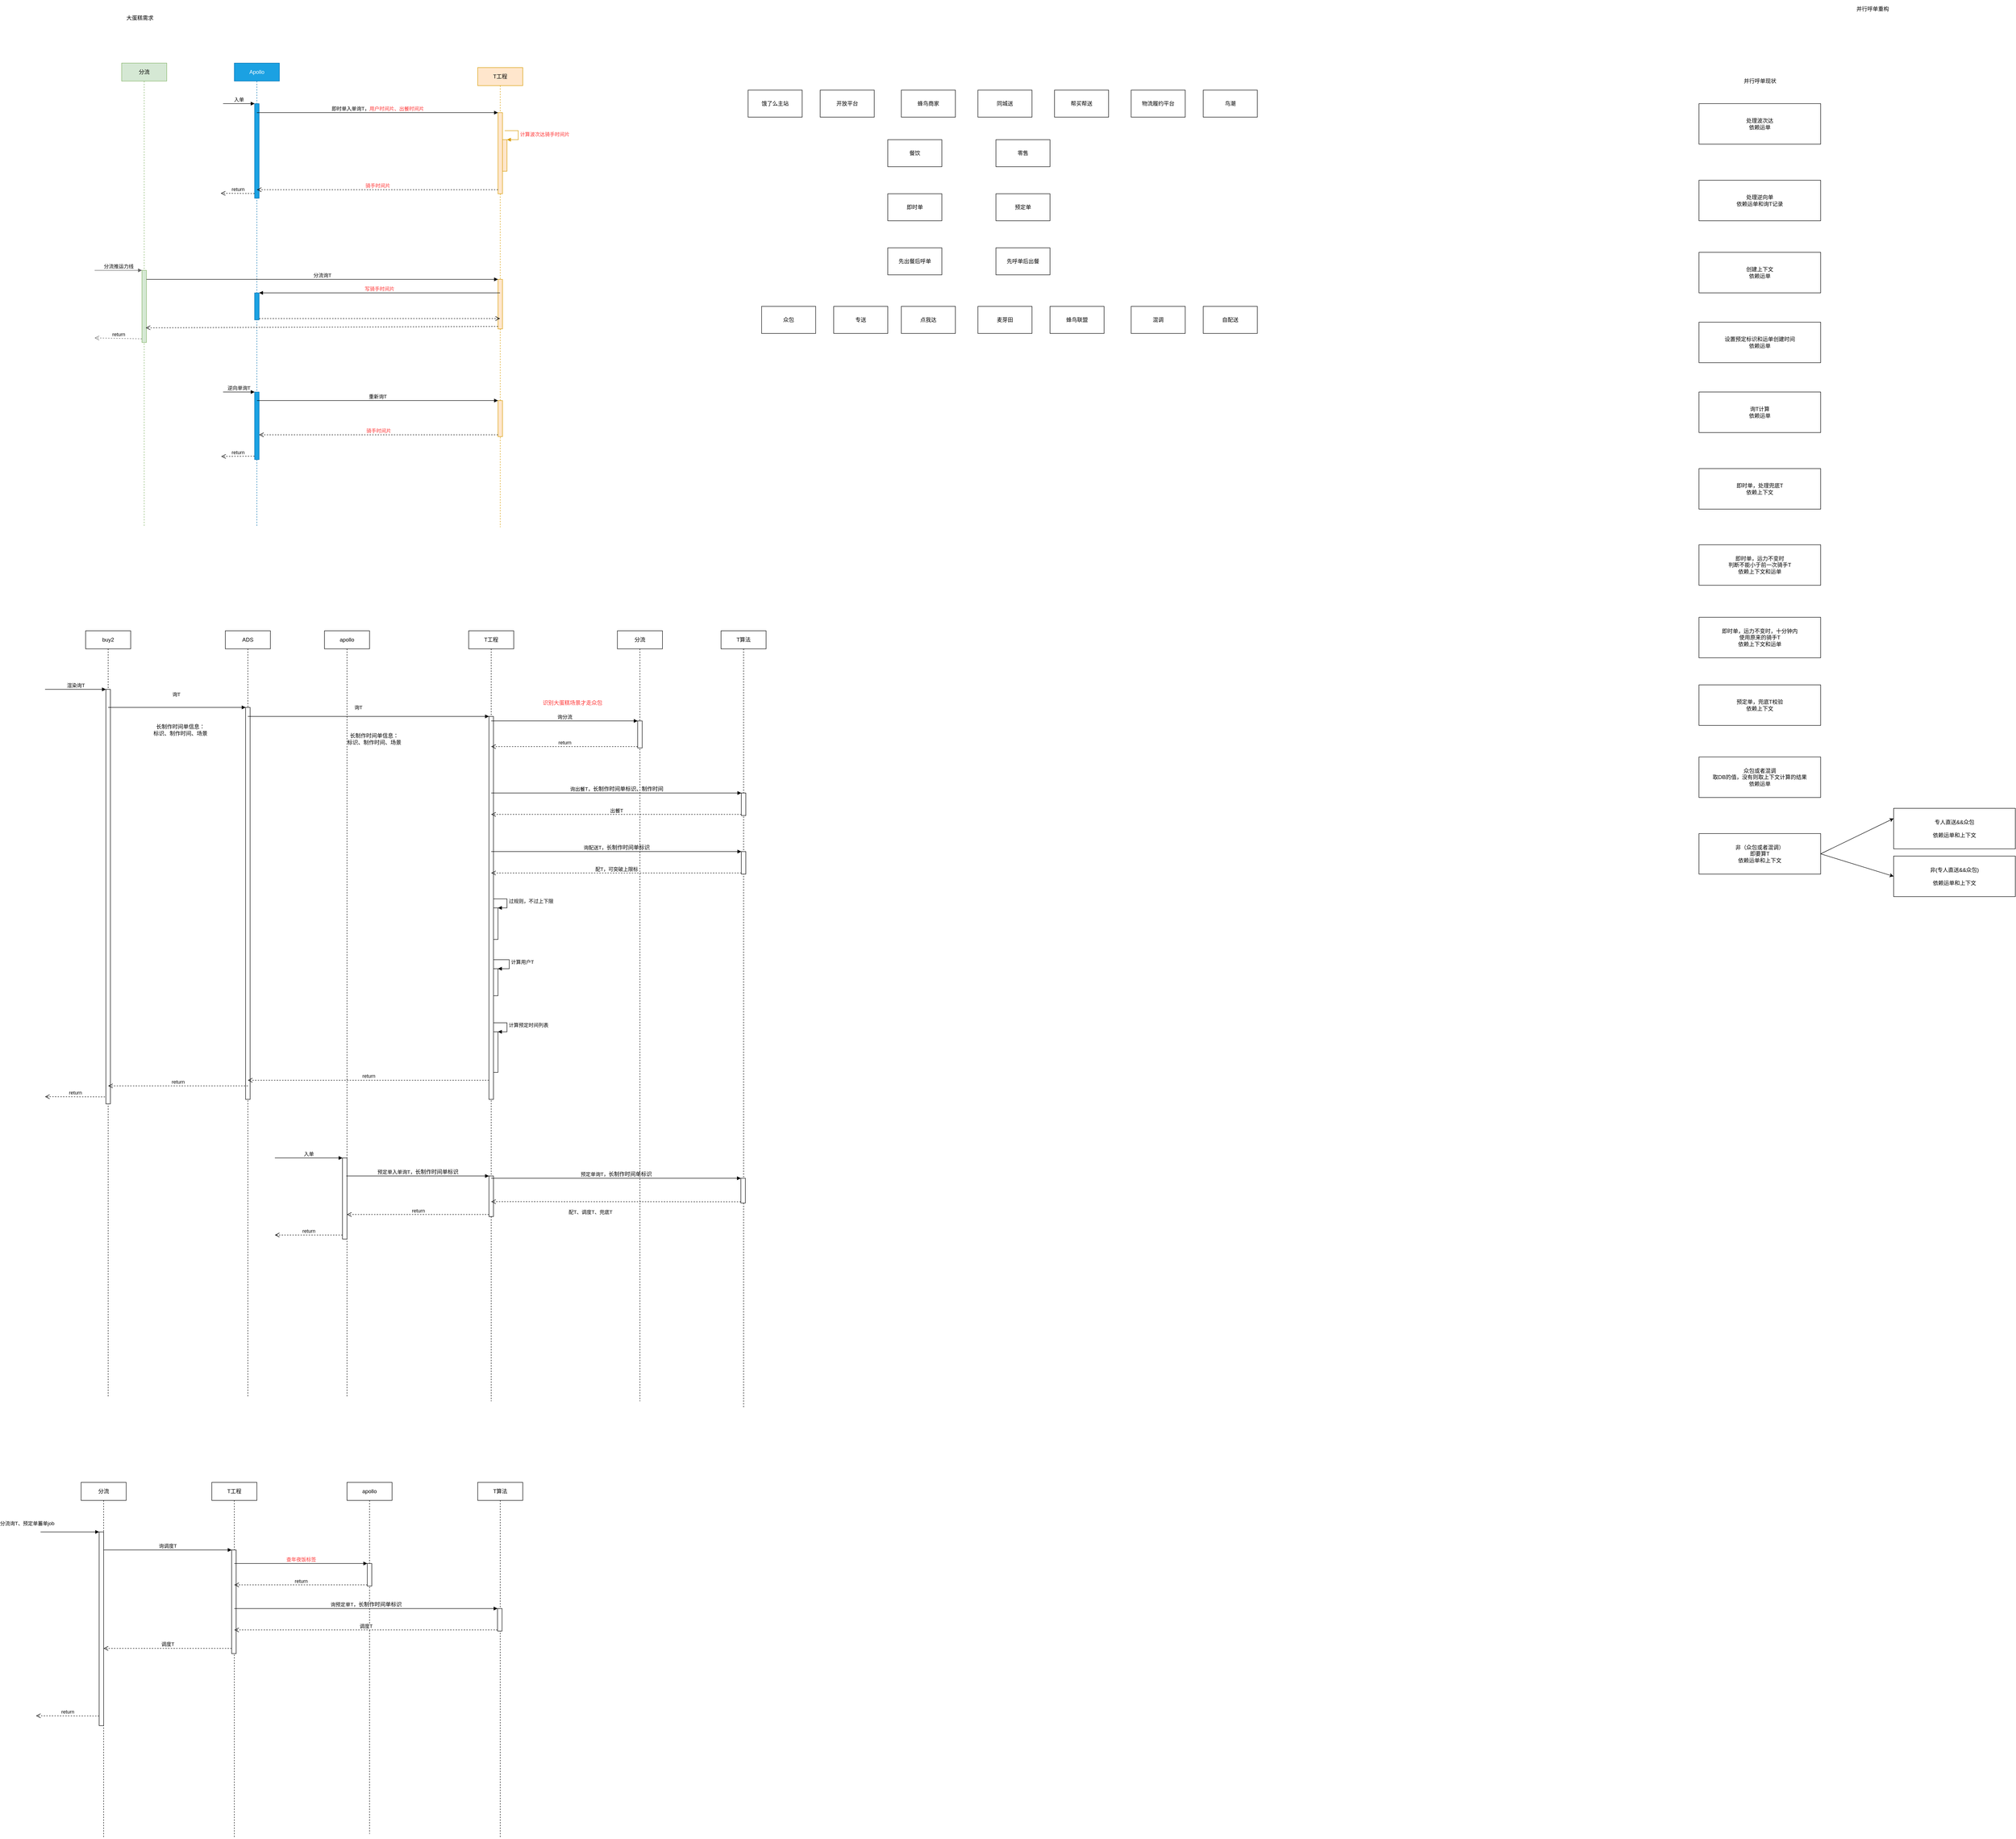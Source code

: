 <mxfile version="20.8.14" type="github">
  <diagram id="E3jALuVVR5PxI1aeyk7M" name="第 1 页">
    <mxGraphModel dx="3267" dy="2357" grid="1" gridSize="10" guides="1" tooltips="1" connect="1" arrows="1" fold="1" page="1" pageScale="1" pageWidth="827" pageHeight="1169" math="0" shadow="0">
      <root>
        <mxCell id="0" />
        <mxCell id="1" parent="0" />
        <mxCell id="e2RcNM_Y5yWlaevunkYN-1" value="Apollo" style="shape=umlLifeline;perimeter=lifelinePerimeter;whiteSpace=wrap;html=1;container=1;collapsible=0;recursiveResize=0;outlineConnect=0;fillColor=#1ba1e2;fontColor=#ffffff;strokeColor=#006EAF;" parent="1" vertex="1">
          <mxGeometry x="40" y="10" width="100" height="1030" as="geometry" />
        </mxCell>
        <mxCell id="e2RcNM_Y5yWlaevunkYN-4" value="" style="html=1;points=[];perimeter=orthogonalPerimeter;fillColor=#1ba1e2;fontColor=#ffffff;strokeColor=#006EAF;" parent="e2RcNM_Y5yWlaevunkYN-1" vertex="1">
          <mxGeometry x="45" y="90" width="10" height="210" as="geometry" />
        </mxCell>
        <mxCell id="e2RcNM_Y5yWlaevunkYN-5" value="入单" style="html=1;verticalAlign=bottom;endArrow=block;entryX=0;entryY=0;rounded=0;" parent="e2RcNM_Y5yWlaevunkYN-1" target="e2RcNM_Y5yWlaevunkYN-4" edge="1">
          <mxGeometry relative="1" as="geometry">
            <mxPoint x="-25" y="90" as="sourcePoint" />
          </mxGeometry>
        </mxCell>
        <mxCell id="e2RcNM_Y5yWlaevunkYN-6" value="return" style="html=1;verticalAlign=bottom;endArrow=open;dashed=1;endSize=8;exitX=0;exitY=0.95;rounded=0;" parent="e2RcNM_Y5yWlaevunkYN-1" source="e2RcNM_Y5yWlaevunkYN-4" edge="1">
          <mxGeometry relative="1" as="geometry">
            <mxPoint x="-30" y="289" as="targetPoint" />
          </mxGeometry>
        </mxCell>
        <mxCell id="e2RcNM_Y5yWlaevunkYN-29" value="" style="html=1;points=[];perimeter=orthogonalPerimeter;fontColor=#ffffff;fillColor=#1ba1e2;strokeColor=#006EAF;" parent="e2RcNM_Y5yWlaevunkYN-1" vertex="1">
          <mxGeometry x="45" y="510" width="10" height="60" as="geometry" />
        </mxCell>
        <mxCell id="e2RcNM_Y5yWlaevunkYN-55" value="" style="html=1;points=[];perimeter=orthogonalPerimeter;fontColor=#ffffff;fillColor=#1ba1e2;strokeColor=#006EAF;" parent="e2RcNM_Y5yWlaevunkYN-1" vertex="1">
          <mxGeometry x="45" y="730" width="10" height="150" as="geometry" />
        </mxCell>
        <mxCell id="e2RcNM_Y5yWlaevunkYN-56" value="逆向单询T" style="html=1;verticalAlign=bottom;endArrow=block;entryX=0;entryY=0;rounded=0;fontColor=#000000;" parent="e2RcNM_Y5yWlaevunkYN-1" target="e2RcNM_Y5yWlaevunkYN-55" edge="1">
          <mxGeometry relative="1" as="geometry">
            <mxPoint x="-25" y="730" as="sourcePoint" />
          </mxGeometry>
        </mxCell>
        <mxCell id="e2RcNM_Y5yWlaevunkYN-57" value="return" style="html=1;verticalAlign=bottom;endArrow=open;dashed=1;endSize=8;exitX=0;exitY=0.95;rounded=0;fontColor=#000000;" parent="e2RcNM_Y5yWlaevunkYN-1" source="e2RcNM_Y5yWlaevunkYN-55" edge="1">
          <mxGeometry relative="1" as="geometry">
            <mxPoint x="-29" y="873" as="targetPoint" />
          </mxGeometry>
        </mxCell>
        <mxCell id="e2RcNM_Y5yWlaevunkYN-2" value="T工程" style="shape=umlLifeline;perimeter=lifelinePerimeter;whiteSpace=wrap;html=1;container=1;collapsible=0;recursiveResize=0;outlineConnect=0;fillColor=#ffe6cc;strokeColor=#d79b00;" parent="1" vertex="1">
          <mxGeometry x="580" y="20" width="100" height="1020" as="geometry" />
        </mxCell>
        <mxCell id="e2RcNM_Y5yWlaevunkYN-7" value="" style="html=1;points=[];perimeter=orthogonalPerimeter;fillColor=#ffe6cc;strokeColor=#d79b00;" parent="e2RcNM_Y5yWlaevunkYN-2" vertex="1">
          <mxGeometry x="45" y="100" width="10" height="180" as="geometry" />
        </mxCell>
        <mxCell id="e2RcNM_Y5yWlaevunkYN-13" value="" style="html=1;points=[];perimeter=orthogonalPerimeter;fillColor=#ffe6cc;strokeColor=#d79b00;" parent="e2RcNM_Y5yWlaevunkYN-2" vertex="1">
          <mxGeometry x="45" y="470" width="10" height="110" as="geometry" />
        </mxCell>
        <mxCell id="e2RcNM_Y5yWlaevunkYN-26" value="" style="html=1;points=[];perimeter=orthogonalPerimeter;fillColor=#ffe6cc;strokeColor=#d79b00;" parent="e2RcNM_Y5yWlaevunkYN-2" vertex="1">
          <mxGeometry x="55" y="160" width="10" height="70" as="geometry" />
        </mxCell>
        <mxCell id="e2RcNM_Y5yWlaevunkYN-27" value="&lt;font color=&quot;#ff3333&quot;&gt;计算波次达骑手时间片&lt;/font&gt;" style="edgeStyle=orthogonalEdgeStyle;html=1;align=left;spacingLeft=2;endArrow=block;rounded=0;entryX=1;entryY=0;fontColor=#000000;fillColor=#ffe6cc;strokeColor=#d79b00;" parent="e2RcNM_Y5yWlaevunkYN-2" target="e2RcNM_Y5yWlaevunkYN-26" edge="1">
          <mxGeometry relative="1" as="geometry">
            <mxPoint x="60" y="140" as="sourcePoint" />
            <Array as="points">
              <mxPoint x="90" y="140" />
            </Array>
          </mxGeometry>
        </mxCell>
        <mxCell id="e2RcNM_Y5yWlaevunkYN-58" value="" style="html=1;points=[];perimeter=orthogonalPerimeter;fillColor=#ffe6cc;strokeColor=#d79b00;" parent="e2RcNM_Y5yWlaevunkYN-2" vertex="1">
          <mxGeometry x="45" y="739" width="10" height="80" as="geometry" />
        </mxCell>
        <mxCell id="e2RcNM_Y5yWlaevunkYN-3" value="分流" style="shape=umlLifeline;perimeter=lifelinePerimeter;whiteSpace=wrap;html=1;container=1;collapsible=0;recursiveResize=0;outlineConnect=0;fillColor=#d5e8d4;strokeColor=#82b366;" parent="1" vertex="1">
          <mxGeometry x="-210" y="10" width="100" height="1030" as="geometry" />
        </mxCell>
        <mxCell id="e2RcNM_Y5yWlaevunkYN-10" value="" style="html=1;points=[];perimeter=orthogonalPerimeter;fillColor=#d5e8d4;strokeColor=#82b366;" parent="e2RcNM_Y5yWlaevunkYN-3" vertex="1">
          <mxGeometry x="45" y="460" width="10" height="160" as="geometry" />
        </mxCell>
        <mxCell id="e2RcNM_Y5yWlaevunkYN-11" value="分流推运力线" style="html=1;verticalAlign=bottom;endArrow=block;entryX=0;entryY=0;rounded=0;fillColor=#f5f5f5;strokeColor=#666666;" parent="e2RcNM_Y5yWlaevunkYN-3" target="e2RcNM_Y5yWlaevunkYN-10" edge="1">
          <mxGeometry relative="1" as="geometry">
            <mxPoint x="-60" y="460" as="sourcePoint" />
          </mxGeometry>
        </mxCell>
        <mxCell id="e2RcNM_Y5yWlaevunkYN-12" value="return" style="html=1;verticalAlign=bottom;endArrow=open;dashed=1;endSize=8;exitX=0;exitY=0.95;rounded=0;fillColor=#f5f5f5;strokeColor=#666666;" parent="e2RcNM_Y5yWlaevunkYN-3" source="e2RcNM_Y5yWlaevunkYN-10" edge="1">
          <mxGeometry relative="1" as="geometry">
            <mxPoint x="-60" y="610" as="targetPoint" />
          </mxGeometry>
        </mxCell>
        <mxCell id="e2RcNM_Y5yWlaevunkYN-8" value="即时单入单询T，&lt;font color=&quot;#ff3333&quot;&gt;用户时间片、出餐时间片&lt;/font&gt;" style="html=1;verticalAlign=bottom;endArrow=block;entryX=0;entryY=0;rounded=0;" parent="1" source="e2RcNM_Y5yWlaevunkYN-1" target="e2RcNM_Y5yWlaevunkYN-7" edge="1">
          <mxGeometry relative="1" as="geometry">
            <mxPoint x="195" y="110" as="sourcePoint" />
          </mxGeometry>
        </mxCell>
        <mxCell id="e2RcNM_Y5yWlaevunkYN-9" value="&lt;font color=&quot;#ff3333&quot;&gt;骑手时间片&lt;/font&gt;" style="html=1;verticalAlign=bottom;endArrow=open;dashed=1;endSize=8;exitX=0;exitY=0.95;rounded=0;" parent="1" source="e2RcNM_Y5yWlaevunkYN-7" target="e2RcNM_Y5yWlaevunkYN-1" edge="1">
          <mxGeometry relative="1" as="geometry">
            <mxPoint x="200" y="170" as="targetPoint" />
          </mxGeometry>
        </mxCell>
        <mxCell id="e2RcNM_Y5yWlaevunkYN-14" value="分流询T" style="html=1;verticalAlign=bottom;endArrow=block;entryX=0;entryY=0;rounded=0;" parent="1" source="e2RcNM_Y5yWlaevunkYN-10" target="e2RcNM_Y5yWlaevunkYN-13" edge="1">
          <mxGeometry relative="1" as="geometry">
            <mxPoint x="-160" y="500" as="sourcePoint" />
          </mxGeometry>
        </mxCell>
        <mxCell id="e2RcNM_Y5yWlaevunkYN-15" value="" style="html=1;verticalAlign=bottom;endArrow=open;dashed=1;endSize=8;exitX=0;exitY=0.95;rounded=0;entryX=0.844;entryY=0.797;entryDx=0;entryDy=0;entryPerimeter=0;" parent="1" source="e2RcNM_Y5yWlaevunkYN-13" target="e2RcNM_Y5yWlaevunkYN-10" edge="1">
          <mxGeometry relative="1" as="geometry">
            <mxPoint x="-161" y="576" as="targetPoint" />
          </mxGeometry>
        </mxCell>
        <mxCell id="e2RcNM_Y5yWlaevunkYN-30" value="写骑手时间片" style="html=1;verticalAlign=bottom;endArrow=block;entryX=1;entryY=0;rounded=0;fontColor=#FF3333;" parent="1" source="e2RcNM_Y5yWlaevunkYN-2" target="e2RcNM_Y5yWlaevunkYN-29" edge="1">
          <mxGeometry relative="1" as="geometry">
            <mxPoint x="155" y="510" as="sourcePoint" />
          </mxGeometry>
        </mxCell>
        <mxCell id="e2RcNM_Y5yWlaevunkYN-31" value="" style="html=1;verticalAlign=bottom;endArrow=open;dashed=1;endSize=8;exitX=1;exitY=0.95;rounded=0;fontColor=#FF3333;" parent="1" source="e2RcNM_Y5yWlaevunkYN-29" target="e2RcNM_Y5yWlaevunkYN-2" edge="1">
          <mxGeometry relative="1" as="geometry">
            <mxPoint x="155" y="567" as="targetPoint" />
          </mxGeometry>
        </mxCell>
        <mxCell id="e2RcNM_Y5yWlaevunkYN-35" value="饿了么主站" style="whiteSpace=wrap;html=1;fontColor=#000000;" parent="1" vertex="1">
          <mxGeometry x="1180" y="70" width="120" height="60" as="geometry" />
        </mxCell>
        <mxCell id="e2RcNM_Y5yWlaevunkYN-36" value="开放平台" style="whiteSpace=wrap;html=1;fontColor=#000000;" parent="1" vertex="1">
          <mxGeometry x="1340" y="70" width="120" height="60" as="geometry" />
        </mxCell>
        <mxCell id="e2RcNM_Y5yWlaevunkYN-37" value="同城送" style="whiteSpace=wrap;html=1;fontColor=#000000;" parent="1" vertex="1">
          <mxGeometry x="1690" y="70" width="120" height="60" as="geometry" />
        </mxCell>
        <mxCell id="e2RcNM_Y5yWlaevunkYN-38" value="帮买帮送" style="whiteSpace=wrap;html=1;fontColor=#000000;" parent="1" vertex="1">
          <mxGeometry x="1860" y="70" width="120" height="60" as="geometry" />
        </mxCell>
        <mxCell id="e2RcNM_Y5yWlaevunkYN-39" value="物流履约平台" style="whiteSpace=wrap;html=1;fontColor=#000000;" parent="1" vertex="1">
          <mxGeometry x="2030" y="70" width="120" height="60" as="geometry" />
        </mxCell>
        <mxCell id="e2RcNM_Y5yWlaevunkYN-40" value="鸟潮" style="whiteSpace=wrap;html=1;fontColor=#000000;" parent="1" vertex="1">
          <mxGeometry x="2190" y="70" width="120" height="60" as="geometry" />
        </mxCell>
        <mxCell id="e2RcNM_Y5yWlaevunkYN-41" value="餐饮" style="whiteSpace=wrap;html=1;fontColor=#000000;" parent="1" vertex="1">
          <mxGeometry x="1490" y="180" width="120" height="60" as="geometry" />
        </mxCell>
        <mxCell id="e2RcNM_Y5yWlaevunkYN-42" value="零售" style="whiteSpace=wrap;html=1;fontColor=#000000;" parent="1" vertex="1">
          <mxGeometry x="1730" y="180" width="120" height="60" as="geometry" />
        </mxCell>
        <mxCell id="e2RcNM_Y5yWlaevunkYN-43" value="众包" style="whiteSpace=wrap;html=1;fontColor=#000000;" parent="1" vertex="1">
          <mxGeometry x="1210" y="550" width="120" height="60" as="geometry" />
        </mxCell>
        <mxCell id="e2RcNM_Y5yWlaevunkYN-44" value="专送" style="whiteSpace=wrap;html=1;fontColor=#000000;" parent="1" vertex="1">
          <mxGeometry x="1370" y="550" width="120" height="60" as="geometry" />
        </mxCell>
        <mxCell id="e2RcNM_Y5yWlaevunkYN-45" value="混调" style="whiteSpace=wrap;html=1;fontColor=#000000;" parent="1" vertex="1">
          <mxGeometry x="2030" y="550" width="120" height="60" as="geometry" />
        </mxCell>
        <mxCell id="e2RcNM_Y5yWlaevunkYN-46" value="自配送" style="whiteSpace=wrap;html=1;fontColor=#000000;" parent="1" vertex="1">
          <mxGeometry x="2190" y="550" width="120" height="60" as="geometry" />
        </mxCell>
        <mxCell id="e2RcNM_Y5yWlaevunkYN-47" value="即时单" style="whiteSpace=wrap;html=1;fontColor=#000000;" parent="1" vertex="1">
          <mxGeometry x="1490" y="300" width="120" height="60" as="geometry" />
        </mxCell>
        <mxCell id="e2RcNM_Y5yWlaevunkYN-48" value="预定单" style="whiteSpace=wrap;html=1;fontColor=#000000;" parent="1" vertex="1">
          <mxGeometry x="1730" y="300" width="120" height="60" as="geometry" />
        </mxCell>
        <mxCell id="e2RcNM_Y5yWlaevunkYN-49" value="先出餐后呼单" style="whiteSpace=wrap;html=1;fontColor=#000000;" parent="1" vertex="1">
          <mxGeometry x="1490" y="420" width="120" height="60" as="geometry" />
        </mxCell>
        <mxCell id="e2RcNM_Y5yWlaevunkYN-50" value="先呼单后出餐" style="whiteSpace=wrap;html=1;fontColor=#000000;" parent="1" vertex="1">
          <mxGeometry x="1730" y="420" width="120" height="60" as="geometry" />
        </mxCell>
        <mxCell id="e2RcNM_Y5yWlaevunkYN-51" value="蜂鸟商家" style="whiteSpace=wrap;html=1;fontColor=#000000;" parent="1" vertex="1">
          <mxGeometry x="1520" y="70" width="120" height="60" as="geometry" />
        </mxCell>
        <mxCell id="e2RcNM_Y5yWlaevunkYN-52" value="点我达" style="whiteSpace=wrap;html=1;fontColor=#000000;" parent="1" vertex="1">
          <mxGeometry x="1520" y="550" width="120" height="60" as="geometry" />
        </mxCell>
        <mxCell id="e2RcNM_Y5yWlaevunkYN-53" value="麦芽田" style="whiteSpace=wrap;html=1;fontColor=#000000;" parent="1" vertex="1">
          <mxGeometry x="1690" y="550" width="120" height="60" as="geometry" />
        </mxCell>
        <mxCell id="e2RcNM_Y5yWlaevunkYN-54" value="蜂鸟联盟" style="whiteSpace=wrap;html=1;fontColor=#000000;" parent="1" vertex="1">
          <mxGeometry x="1850" y="550" width="120" height="60" as="geometry" />
        </mxCell>
        <mxCell id="e2RcNM_Y5yWlaevunkYN-59" value="重新询T" style="html=1;verticalAlign=bottom;endArrow=block;entryX=0;entryY=0;rounded=0;fontColor=#000000;" parent="1" target="e2RcNM_Y5yWlaevunkYN-58" edge="1">
          <mxGeometry relative="1" as="geometry">
            <mxPoint x="90.25" y="759" as="sourcePoint" />
          </mxGeometry>
        </mxCell>
        <mxCell id="e2RcNM_Y5yWlaevunkYN-60" value="&lt;span style=&quot;color: rgb(255, 51, 51);&quot;&gt;骑手时间片&lt;/span&gt;" style="html=1;verticalAlign=bottom;endArrow=open;dashed=1;endSize=8;exitX=0;exitY=0.95;rounded=0;fontColor=#000000;" parent="1" source="e2RcNM_Y5yWlaevunkYN-58" target="e2RcNM_Y5yWlaevunkYN-55" edge="1">
          <mxGeometry relative="1" as="geometry">
            <mxPoint x="555" y="835" as="targetPoint" />
          </mxGeometry>
        </mxCell>
        <mxCell id="AoUmKHOgmjfq3gmo8bAv-2" value="buy2" style="shape=umlLifeline;perimeter=lifelinePerimeter;whiteSpace=wrap;html=1;container=1;collapsible=0;recursiveResize=0;outlineConnect=0;" parent="1" vertex="1">
          <mxGeometry x="-290" y="1270" width="100" height="1700" as="geometry" />
        </mxCell>
        <mxCell id="AoUmKHOgmjfq3gmo8bAv-10" value="" style="html=1;points=[];perimeter=orthogonalPerimeter;" parent="AoUmKHOgmjfq3gmo8bAv-2" vertex="1">
          <mxGeometry x="45" y="130" width="10" height="920" as="geometry" />
        </mxCell>
        <mxCell id="AoUmKHOgmjfq3gmo8bAv-11" value="渲染询T" style="html=1;verticalAlign=bottom;endArrow=block;entryX=0;entryY=0;rounded=0;" parent="AoUmKHOgmjfq3gmo8bAv-2" target="AoUmKHOgmjfq3gmo8bAv-10" edge="1">
          <mxGeometry relative="1" as="geometry">
            <mxPoint x="-90" y="130" as="sourcePoint" />
          </mxGeometry>
        </mxCell>
        <mxCell id="AoUmKHOgmjfq3gmo8bAv-12" value="return" style="html=1;verticalAlign=bottom;endArrow=open;dashed=1;endSize=8;rounded=0;exitX=-0.2;exitY=0.983;exitDx=0;exitDy=0;exitPerimeter=0;" parent="AoUmKHOgmjfq3gmo8bAv-2" source="AoUmKHOgmjfq3gmo8bAv-10" edge="1">
          <mxGeometry relative="1" as="geometry">
            <mxPoint x="-90" y="1034" as="targetPoint" />
          </mxGeometry>
        </mxCell>
        <mxCell id="AoUmKHOgmjfq3gmo8bAv-3" value="ADS" style="shape=umlLifeline;perimeter=lifelinePerimeter;whiteSpace=wrap;html=1;container=1;collapsible=0;recursiveResize=0;outlineConnect=0;" parent="1" vertex="1">
          <mxGeometry x="20" y="1270" width="100" height="1700" as="geometry" />
        </mxCell>
        <mxCell id="AoUmKHOgmjfq3gmo8bAv-13" value="" style="html=1;points=[];perimeter=orthogonalPerimeter;" parent="AoUmKHOgmjfq3gmo8bAv-3" vertex="1">
          <mxGeometry x="45" y="170" width="10" height="870" as="geometry" />
        </mxCell>
        <mxCell id="AoUmKHOgmjfq3gmo8bAv-4" value="T工程" style="shape=umlLifeline;perimeter=lifelinePerimeter;whiteSpace=wrap;html=1;container=1;collapsible=0;recursiveResize=0;outlineConnect=0;" parent="1" vertex="1">
          <mxGeometry x="560" y="1270" width="100" height="1710" as="geometry" />
        </mxCell>
        <mxCell id="AoUmKHOgmjfq3gmo8bAv-16" value="" style="html=1;points=[];perimeter=orthogonalPerimeter;" parent="AoUmKHOgmjfq3gmo8bAv-4" vertex="1">
          <mxGeometry x="45" y="190" width="10" height="850" as="geometry" />
        </mxCell>
        <mxCell id="AoUmKHOgmjfq3gmo8bAv-35" value="" style="html=1;points=[];perimeter=orthogonalPerimeter;" parent="AoUmKHOgmjfq3gmo8bAv-4" vertex="1">
          <mxGeometry x="55" y="615" width="10" height="70" as="geometry" />
        </mxCell>
        <mxCell id="AoUmKHOgmjfq3gmo8bAv-36" value="过规则，不过上下限" style="edgeStyle=orthogonalEdgeStyle;html=1;align=left;spacingLeft=2;endArrow=block;rounded=0;entryX=1;entryY=0;fontColor=#000000;" parent="AoUmKHOgmjfq3gmo8bAv-4" target="AoUmKHOgmjfq3gmo8bAv-35" edge="1">
          <mxGeometry relative="1" as="geometry">
            <mxPoint x="55" y="595" as="sourcePoint" />
            <Array as="points">
              <mxPoint x="85" y="595" />
            </Array>
          </mxGeometry>
        </mxCell>
        <mxCell id="AoUmKHOgmjfq3gmo8bAv-37" value="" style="html=1;points=[];perimeter=orthogonalPerimeter;" parent="AoUmKHOgmjfq3gmo8bAv-4" vertex="1">
          <mxGeometry x="55" y="750" width="10" height="60" as="geometry" />
        </mxCell>
        <mxCell id="AoUmKHOgmjfq3gmo8bAv-38" value="计算用户T" style="edgeStyle=orthogonalEdgeStyle;html=1;align=left;spacingLeft=2;endArrow=block;rounded=0;entryX=1;entryY=0;" parent="AoUmKHOgmjfq3gmo8bAv-4" target="AoUmKHOgmjfq3gmo8bAv-37" edge="1">
          <mxGeometry relative="1" as="geometry">
            <mxPoint x="55" y="730" as="sourcePoint" />
            <Array as="points">
              <mxPoint x="90" y="730" />
            </Array>
          </mxGeometry>
        </mxCell>
        <mxCell id="AoUmKHOgmjfq3gmo8bAv-39" value="" style="html=1;points=[];perimeter=orthogonalPerimeter;" parent="AoUmKHOgmjfq3gmo8bAv-4" vertex="1">
          <mxGeometry x="55" y="890" width="10" height="90" as="geometry" />
        </mxCell>
        <mxCell id="AoUmKHOgmjfq3gmo8bAv-40" value="计算预定时间列表" style="edgeStyle=orthogonalEdgeStyle;html=1;align=left;spacingLeft=2;endArrow=block;rounded=0;entryX=1;entryY=0;" parent="AoUmKHOgmjfq3gmo8bAv-4" target="AoUmKHOgmjfq3gmo8bAv-39" edge="1">
          <mxGeometry relative="1" as="geometry">
            <mxPoint x="55" y="870" as="sourcePoint" />
            <Array as="points">
              <mxPoint x="85" y="870" />
            </Array>
          </mxGeometry>
        </mxCell>
        <mxCell id="AoUmKHOgmjfq3gmo8bAv-50" value="" style="html=1;points=[];perimeter=orthogonalPerimeter;" parent="AoUmKHOgmjfq3gmo8bAv-4" vertex="1">
          <mxGeometry x="45" y="1210" width="10" height="90" as="geometry" />
        </mxCell>
        <mxCell id="AoUmKHOgmjfq3gmo8bAv-6" value="T算法" style="shape=umlLifeline;perimeter=lifelinePerimeter;whiteSpace=wrap;html=1;container=1;collapsible=0;recursiveResize=0;outlineConnect=0;" parent="1" vertex="1">
          <mxGeometry x="1120" y="1270" width="100" height="1725" as="geometry" />
        </mxCell>
        <mxCell id="AoUmKHOgmjfq3gmo8bAv-25" value="" style="html=1;points=[];perimeter=orthogonalPerimeter;" parent="AoUmKHOgmjfq3gmo8bAv-6" vertex="1">
          <mxGeometry x="45" y="360" width="10" height="50" as="geometry" />
        </mxCell>
        <mxCell id="AoUmKHOgmjfq3gmo8bAv-32" value="" style="html=1;points=[];perimeter=orthogonalPerimeter;" parent="AoUmKHOgmjfq3gmo8bAv-6" vertex="1">
          <mxGeometry x="45" y="490" width="10" height="50" as="geometry" />
        </mxCell>
        <mxCell id="AoUmKHOgmjfq3gmo8bAv-53" value="" style="html=1;points=[];perimeter=orthogonalPerimeter;" parent="AoUmKHOgmjfq3gmo8bAv-6" vertex="1">
          <mxGeometry x="44" y="1215" width="10" height="55" as="geometry" />
        </mxCell>
        <mxCell id="AoUmKHOgmjfq3gmo8bAv-14" value="&lt;font color=&quot;#000000&quot;&gt;询T&lt;/font&gt;" style="html=1;verticalAlign=bottom;endArrow=block;entryX=0;entryY=0;rounded=0;fontColor=#FF3333;" parent="1" source="AoUmKHOgmjfq3gmo8bAv-2" target="AoUmKHOgmjfq3gmo8bAv-13" edge="1">
          <mxGeometry x="-0.014" y="20" relative="1" as="geometry">
            <mxPoint x="5" y="1440" as="sourcePoint" />
            <mxPoint as="offset" />
          </mxGeometry>
        </mxCell>
        <mxCell id="AoUmKHOgmjfq3gmo8bAv-17" value="" style="html=1;verticalAlign=bottom;endArrow=block;entryX=0;entryY=0;rounded=0;" parent="1" source="AoUmKHOgmjfq3gmo8bAv-3" target="AoUmKHOgmjfq3gmo8bAv-16" edge="1">
          <mxGeometry relative="1" as="geometry">
            <mxPoint x="455" y="1460" as="sourcePoint" />
          </mxGeometry>
        </mxCell>
        <mxCell id="AoUmKHOgmjfq3gmo8bAv-19" value="&lt;span style=&quot;font-size: 11px; background-color: rgb(255, 255, 255);&quot;&gt;&lt;font color=&quot;#000000&quot;&gt;询T&lt;/font&gt;&lt;/span&gt;" style="text;html=1;align=center;verticalAlign=middle;resizable=0;points=[];autosize=1;strokeColor=none;fillColor=none;fontColor=#FF3333;" parent="1" vertex="1">
          <mxGeometry x="290" y="1420" width="50" height="40" as="geometry" />
        </mxCell>
        <mxCell id="AoUmKHOgmjfq3gmo8bAv-26" value="&lt;font color=&quot;#000000&quot;&gt;询出餐T，&lt;/font&gt;&lt;span style=&quot;color: rgb(0, 0, 0); font-size: 12px; background-color: rgb(251, 251, 251);&quot;&gt;长制作时间单标识、制作时间&lt;/span&gt;" style="html=1;verticalAlign=bottom;endArrow=block;entryX=0;entryY=0;rounded=0;fontColor=#FF3333;" parent="1" source="AoUmKHOgmjfq3gmo8bAv-4" target="AoUmKHOgmjfq3gmo8bAv-25" edge="1">
          <mxGeometry relative="1" as="geometry">
            <mxPoint x="650" y="1620" as="sourcePoint" />
          </mxGeometry>
        </mxCell>
        <mxCell id="AoUmKHOgmjfq3gmo8bAv-27" value="出餐T" style="html=1;verticalAlign=bottom;endArrow=open;dashed=1;endSize=8;exitX=0;exitY=0.95;rounded=0;" parent="1" source="AoUmKHOgmjfq3gmo8bAv-25" target="AoUmKHOgmjfq3gmo8bAv-4" edge="1">
          <mxGeometry relative="1" as="geometry">
            <mxPoint x="740" y="1677" as="targetPoint" />
          </mxGeometry>
        </mxCell>
        <mxCell id="AoUmKHOgmjfq3gmo8bAv-33" value="&lt;font color=&quot;#000000&quot;&gt;询配送T，&lt;/font&gt;&lt;span style=&quot;color: rgb(0, 0, 0); font-size: 12px; background-color: rgb(251, 251, 251);&quot;&gt;长制作时间单标识&lt;/span&gt;" style="html=1;verticalAlign=bottom;endArrow=block;entryX=0;entryY=0;rounded=0;fontColor=#FF3333;" parent="1" source="AoUmKHOgmjfq3gmo8bAv-4" target="AoUmKHOgmjfq3gmo8bAv-32" edge="1">
          <mxGeometry relative="1" as="geometry">
            <mxPoint x="1078" y="1760" as="sourcePoint" />
          </mxGeometry>
        </mxCell>
        <mxCell id="AoUmKHOgmjfq3gmo8bAv-34" value="配T，可突破上限标" style="html=1;verticalAlign=bottom;endArrow=open;dashed=1;endSize=8;exitX=0;exitY=0.95;rounded=0;" parent="1" source="AoUmKHOgmjfq3gmo8bAv-32" target="AoUmKHOgmjfq3gmo8bAv-4" edge="1">
          <mxGeometry relative="1" as="geometry">
            <mxPoint x="1078" y="1836" as="targetPoint" />
          </mxGeometry>
        </mxCell>
        <mxCell id="AoUmKHOgmjfq3gmo8bAv-18" value="return" style="html=1;verticalAlign=bottom;endArrow=open;dashed=1;endSize=8;exitX=0;exitY=0.95;rounded=0;" parent="1" source="AoUmKHOgmjfq3gmo8bAv-16" target="AoUmKHOgmjfq3gmo8bAv-3" edge="1">
          <mxGeometry relative="1" as="geometry">
            <mxPoint x="340" y="1906" as="targetPoint" />
          </mxGeometry>
        </mxCell>
        <mxCell id="AoUmKHOgmjfq3gmo8bAv-15" value="return" style="html=1;verticalAlign=bottom;endArrow=open;dashed=1;endSize=8;rounded=0;" parent="1" target="AoUmKHOgmjfq3gmo8bAv-2" edge="1">
          <mxGeometry relative="1" as="geometry">
            <mxPoint x="-80" y="2272.667" as="targetPoint" />
            <mxPoint x="70" y="2280" as="sourcePoint" />
          </mxGeometry>
        </mxCell>
        <mxCell id="AoUmKHOgmjfq3gmo8bAv-42" value="apollo" style="shape=umlLifeline;perimeter=lifelinePerimeter;whiteSpace=wrap;html=1;container=1;collapsible=0;recursiveResize=0;outlineConnect=0;" parent="1" vertex="1">
          <mxGeometry x="240" y="1270" width="100" height="1700" as="geometry" />
        </mxCell>
        <mxCell id="AoUmKHOgmjfq3gmo8bAv-47" value="" style="html=1;points=[];perimeter=orthogonalPerimeter;" parent="AoUmKHOgmjfq3gmo8bAv-42" vertex="1">
          <mxGeometry x="40" y="1170" width="10" height="180" as="geometry" />
        </mxCell>
        <mxCell id="AoUmKHOgmjfq3gmo8bAv-48" value="入单" style="html=1;verticalAlign=bottom;endArrow=block;entryX=0;entryY=0;rounded=0;" parent="AoUmKHOgmjfq3gmo8bAv-42" target="AoUmKHOgmjfq3gmo8bAv-47" edge="1">
          <mxGeometry relative="1" as="geometry">
            <mxPoint x="-110" y="1170" as="sourcePoint" />
          </mxGeometry>
        </mxCell>
        <mxCell id="AoUmKHOgmjfq3gmo8bAv-49" value="return" style="html=1;verticalAlign=bottom;endArrow=open;dashed=1;endSize=8;exitX=0;exitY=0.95;rounded=0;" parent="AoUmKHOgmjfq3gmo8bAv-42" source="AoUmKHOgmjfq3gmo8bAv-47" edge="1">
          <mxGeometry relative="1" as="geometry">
            <mxPoint x="-110" y="1341" as="targetPoint" />
          </mxGeometry>
        </mxCell>
        <mxCell id="AoUmKHOgmjfq3gmo8bAv-51" value="&lt;font color=&quot;#000000&quot;&gt;预定单入单询T，&lt;/font&gt;&lt;span style=&quot;color: rgb(0, 0, 0); font-size: 12px; background-color: rgb(251, 251, 251);&quot;&gt;长制作时间单标识&lt;/span&gt;" style="html=1;verticalAlign=bottom;endArrow=block;entryX=0;entryY=0;rounded=0;fontColor=#FF3333;" parent="1" target="AoUmKHOgmjfq3gmo8bAv-50" edge="1">
          <mxGeometry relative="1" as="geometry">
            <mxPoint x="288.5" y="2480" as="sourcePoint" />
          </mxGeometry>
        </mxCell>
        <mxCell id="AoUmKHOgmjfq3gmo8bAv-54" value="&lt;font color=&quot;#000000&quot;&gt;预定单询T，&lt;/font&gt;&lt;span style=&quot;color: rgb(0, 0, 0); font-size: 12px; background-color: rgb(251, 251, 251);&quot;&gt;长制作时间单标识&lt;/span&gt;" style="html=1;verticalAlign=bottom;endArrow=block;entryX=0;entryY=0;rounded=0;fontColor=#FF3333;" parent="1" source="AoUmKHOgmjfq3gmo8bAv-4" target="AoUmKHOgmjfq3gmo8bAv-53" edge="1">
          <mxGeometry relative="1" as="geometry">
            <mxPoint x="553.5" y="2490" as="sourcePoint" />
          </mxGeometry>
        </mxCell>
        <mxCell id="AoUmKHOgmjfq3gmo8bAv-55" value="" style="html=1;verticalAlign=bottom;endArrow=open;dashed=1;endSize=8;exitX=0;exitY=0.95;rounded=0;" parent="1" source="AoUmKHOgmjfq3gmo8bAv-53" edge="1">
          <mxGeometry relative="1" as="geometry">
            <mxPoint x="610" y="2537" as="targetPoint" />
          </mxGeometry>
        </mxCell>
        <mxCell id="AoUmKHOgmjfq3gmo8bAv-57" value="&lt;span style=&quot;font-size: 11px; background-color: rgb(255, 255, 255);&quot;&gt;配T、调度T、兜底T&lt;/span&gt;" style="text;html=1;align=center;verticalAlign=middle;resizable=0;points=[];autosize=1;strokeColor=none;fillColor=none;" parent="1" vertex="1">
          <mxGeometry x="740" y="2540" width="180" height="40" as="geometry" />
        </mxCell>
        <mxCell id="AoUmKHOgmjfq3gmo8bAv-52" value="return" style="html=1;verticalAlign=bottom;endArrow=open;dashed=1;endSize=8;exitX=0;exitY=0.95;rounded=0;" parent="1" source="AoUmKHOgmjfq3gmo8bAv-50" target="AoUmKHOgmjfq3gmo8bAv-47" edge="1">
          <mxGeometry relative="1" as="geometry">
            <mxPoint x="450" y="2594" as="targetPoint" />
          </mxGeometry>
        </mxCell>
        <mxCell id="AoUmKHOgmjfq3gmo8bAv-59" value="分流" style="shape=umlLifeline;perimeter=lifelinePerimeter;whiteSpace=wrap;html=1;container=1;collapsible=0;recursiveResize=0;outlineConnect=0;fontColor=#000000;" parent="1" vertex="1">
          <mxGeometry x="-300" y="3160" width="100" height="790" as="geometry" />
        </mxCell>
        <mxCell id="AoUmKHOgmjfq3gmo8bAv-62" value="" style="html=1;points=[];perimeter=orthogonalPerimeter;fontColor=#000000;" parent="AoUmKHOgmjfq3gmo8bAv-59" vertex="1">
          <mxGeometry x="40" y="110" width="10" height="430" as="geometry" />
        </mxCell>
        <mxCell id="AoUmKHOgmjfq3gmo8bAv-63" value="分流询T、预定单蓄单job" style="html=1;verticalAlign=bottom;endArrow=block;entryX=0;entryY=0;rounded=0;fontColor=#000000;" parent="AoUmKHOgmjfq3gmo8bAv-59" target="AoUmKHOgmjfq3gmo8bAv-62" edge="1">
          <mxGeometry x="-1" y="32" relative="1" as="geometry">
            <mxPoint x="-90" y="110" as="sourcePoint" />
            <mxPoint x="-30" y="22" as="offset" />
          </mxGeometry>
        </mxCell>
        <mxCell id="AoUmKHOgmjfq3gmo8bAv-64" value="return" style="html=1;verticalAlign=bottom;endArrow=open;dashed=1;endSize=8;exitX=0;exitY=0.95;rounded=0;fontColor=#000000;" parent="AoUmKHOgmjfq3gmo8bAv-59" source="AoUmKHOgmjfq3gmo8bAv-62" edge="1">
          <mxGeometry relative="1" as="geometry">
            <mxPoint x="-100" y="518" as="targetPoint" />
          </mxGeometry>
        </mxCell>
        <mxCell id="AoUmKHOgmjfq3gmo8bAv-60" value="T工程" style="shape=umlLifeline;perimeter=lifelinePerimeter;whiteSpace=wrap;html=1;container=1;collapsible=0;recursiveResize=0;outlineConnect=0;fontColor=#000000;" parent="1" vertex="1">
          <mxGeometry x="-10" y="3160" width="100" height="790" as="geometry" />
        </mxCell>
        <mxCell id="AoUmKHOgmjfq3gmo8bAv-65" value="" style="html=1;points=[];perimeter=orthogonalPerimeter;fontColor=#000000;" parent="AoUmKHOgmjfq3gmo8bAv-60" vertex="1">
          <mxGeometry x="44" y="150" width="10" height="230" as="geometry" />
        </mxCell>
        <mxCell id="AoUmKHOgmjfq3gmo8bAv-61" value="apollo" style="shape=umlLifeline;perimeter=lifelinePerimeter;whiteSpace=wrap;html=1;container=1;collapsible=0;recursiveResize=0;outlineConnect=0;fontColor=#000000;" parent="1" vertex="1">
          <mxGeometry x="290" y="3160" width="100" height="780" as="geometry" />
        </mxCell>
        <mxCell id="AoUmKHOgmjfq3gmo8bAv-69" value="" style="html=1;points=[];perimeter=orthogonalPerimeter;fontColor=#000000;" parent="AoUmKHOgmjfq3gmo8bAv-61" vertex="1">
          <mxGeometry x="45" y="180" width="10" height="50" as="geometry" />
        </mxCell>
        <mxCell id="AoUmKHOgmjfq3gmo8bAv-66" value="询调度T" style="html=1;verticalAlign=bottom;endArrow=block;entryX=0;entryY=0;rounded=0;fontColor=#000000;" parent="1" source="AoUmKHOgmjfq3gmo8bAv-59" target="AoUmKHOgmjfq3gmo8bAv-65" edge="1">
          <mxGeometry relative="1" as="geometry">
            <mxPoint x="-160" y="3310" as="sourcePoint" />
          </mxGeometry>
        </mxCell>
        <mxCell id="AoUmKHOgmjfq3gmo8bAv-67" value="调度T" style="html=1;verticalAlign=bottom;endArrow=open;dashed=1;endSize=8;exitX=0;exitY=0.95;rounded=0;fontColor=#000000;" parent="1" source="AoUmKHOgmjfq3gmo8bAv-65" target="AoUmKHOgmjfq3gmo8bAv-59" edge="1">
          <mxGeometry relative="1" as="geometry">
            <mxPoint x="-36" y="3386" as="targetPoint" />
          </mxGeometry>
        </mxCell>
        <mxCell id="AoUmKHOgmjfq3gmo8bAv-68" value="T算法" style="shape=umlLifeline;perimeter=lifelinePerimeter;whiteSpace=wrap;html=1;container=1;collapsible=0;recursiveResize=0;outlineConnect=0;fontColor=#000000;" parent="1" vertex="1">
          <mxGeometry x="580" y="3160" width="100" height="790" as="geometry" />
        </mxCell>
        <mxCell id="AoUmKHOgmjfq3gmo8bAv-75" value="" style="html=1;points=[];perimeter=orthogonalPerimeter;fontColor=#000000;" parent="AoUmKHOgmjfq3gmo8bAv-68" vertex="1">
          <mxGeometry x="44" y="280" width="10" height="50" as="geometry" />
        </mxCell>
        <mxCell id="AoUmKHOgmjfq3gmo8bAv-70" value="&lt;font color=&quot;#ff3333&quot;&gt;查年夜饭标签&lt;/font&gt;" style="html=1;verticalAlign=bottom;endArrow=block;entryX=0;entryY=0;rounded=0;fontColor=#000000;" parent="1" source="AoUmKHOgmjfq3gmo8bAv-60" target="AoUmKHOgmjfq3gmo8bAv-69" edge="1">
          <mxGeometry relative="1" as="geometry">
            <mxPoint x="265" y="3340" as="sourcePoint" />
          </mxGeometry>
        </mxCell>
        <mxCell id="AoUmKHOgmjfq3gmo8bAv-71" value="return" style="html=1;verticalAlign=bottom;endArrow=open;dashed=1;endSize=8;exitX=0;exitY=0.95;rounded=0;fontColor=#000000;" parent="1" source="AoUmKHOgmjfq3gmo8bAv-69" target="AoUmKHOgmjfq3gmo8bAv-60" edge="1">
          <mxGeometry relative="1" as="geometry">
            <mxPoint x="265" y="3416" as="targetPoint" />
          </mxGeometry>
        </mxCell>
        <mxCell id="AoUmKHOgmjfq3gmo8bAv-76" value="询预定单T，&lt;span style=&quot;font-size: 12px; background-color: rgb(251, 251, 251);&quot;&gt;长制作时间单标识&lt;/span&gt;" style="html=1;verticalAlign=bottom;endArrow=block;entryX=0;entryY=0;rounded=0;fontColor=#000000;" parent="1" source="AoUmKHOgmjfq3gmo8bAv-60" target="AoUmKHOgmjfq3gmo8bAv-75" edge="1">
          <mxGeometry relative="1" as="geometry">
            <mxPoint x="554" y="3440" as="sourcePoint" />
          </mxGeometry>
        </mxCell>
        <mxCell id="AoUmKHOgmjfq3gmo8bAv-77" value="调度T" style="html=1;verticalAlign=bottom;endArrow=open;dashed=1;endSize=8;exitX=0;exitY=0.95;rounded=0;fontColor=#000000;" parent="1" source="AoUmKHOgmjfq3gmo8bAv-75" target="AoUmKHOgmjfq3gmo8bAv-60" edge="1">
          <mxGeometry relative="1" as="geometry">
            <mxPoint x="554" y="3516" as="targetPoint" />
          </mxGeometry>
        </mxCell>
        <mxCell id="9se46bVj3GfnI24Nl3E_-1" value="长制作时间单信息：&lt;br&gt;标识、制作时间、场景" style="text;html=1;align=center;verticalAlign=middle;resizable=0;points=[];autosize=1;strokeColor=none;fillColor=none;" parent="1" vertex="1">
          <mxGeometry x="-180" y="1460" width="200" height="60" as="geometry" />
        </mxCell>
        <mxCell id="9se46bVj3GfnI24Nl3E_-3" value="长制作时间单信息：&lt;br&gt;标识、制作时间、场景" style="text;html=1;align=center;verticalAlign=middle;resizable=0;points=[];autosize=1;strokeColor=none;fillColor=none;" parent="1" vertex="1">
          <mxGeometry x="250" y="1480" width="200" height="60" as="geometry" />
        </mxCell>
        <mxCell id="9se46bVj3GfnI24Nl3E_-4" value="分流" style="shape=umlLifeline;perimeter=lifelinePerimeter;whiteSpace=wrap;html=1;container=1;collapsible=0;recursiveResize=0;outlineConnect=0;" parent="1" vertex="1">
          <mxGeometry x="890" y="1270" width="100" height="1710" as="geometry" />
        </mxCell>
        <mxCell id="9se46bVj3GfnI24Nl3E_-13" value="" style="html=1;points=[];perimeter=orthogonalPerimeter;fontColor=#000000;" parent="9se46bVj3GfnI24Nl3E_-4" vertex="1">
          <mxGeometry x="45" y="200" width="10" height="60" as="geometry" />
        </mxCell>
        <mxCell id="9se46bVj3GfnI24Nl3E_-15" value="return" style="html=1;verticalAlign=bottom;endArrow=open;dashed=1;endSize=8;exitX=0;exitY=0.95;rounded=0;fontColor=#000000;" parent="1" source="9se46bVj3GfnI24Nl3E_-13" target="AoUmKHOgmjfq3gmo8bAv-4" edge="1">
          <mxGeometry relative="1" as="geometry">
            <mxPoint x="865" y="1546" as="targetPoint" />
          </mxGeometry>
        </mxCell>
        <mxCell id="9se46bVj3GfnI24Nl3E_-14" value="询分流" style="html=1;verticalAlign=bottom;endArrow=block;entryX=0;entryY=0;rounded=0;fontColor=#000000;" parent="1" source="AoUmKHOgmjfq3gmo8bAv-4" target="9se46bVj3GfnI24Nl3E_-13" edge="1">
          <mxGeometry relative="1" as="geometry">
            <mxPoint x="865" y="1470" as="sourcePoint" />
          </mxGeometry>
        </mxCell>
        <mxCell id="9se46bVj3GfnI24Nl3E_-16" value="&lt;font color=&quot;#ff3333&quot;&gt;识别大蛋糕场景才走众包&lt;/font&gt;" style="text;html=1;align=center;verticalAlign=middle;resizable=0;points=[];autosize=1;strokeColor=none;fillColor=none;fontColor=#000000;" parent="1" vertex="1">
          <mxGeometry x="680" y="1410" width="220" height="40" as="geometry" />
        </mxCell>
        <mxCell id="zamYdvRCqPIExTTeQIOF-1" value="大蛋糕需求" style="text;html=1;align=center;verticalAlign=middle;resizable=0;points=[];autosize=1;strokeColor=none;fillColor=none;" vertex="1" parent="1">
          <mxGeometry x="-225" y="-110" width="110" height="40" as="geometry" />
        </mxCell>
        <mxCell id="zamYdvRCqPIExTTeQIOF-2" value="并行呼单重构" style="text;html=1;align=center;verticalAlign=middle;resizable=0;points=[];autosize=1;strokeColor=none;fillColor=none;" vertex="1" parent="1">
          <mxGeometry x="3610" y="-130" width="130" height="40" as="geometry" />
        </mxCell>
        <mxCell id="zamYdvRCqPIExTTeQIOF-3" value="处理波次达&lt;br&gt;依赖运单" style="whiteSpace=wrap;html=1;" vertex="1" parent="1">
          <mxGeometry x="3290" y="100" width="270" height="90" as="geometry" />
        </mxCell>
        <mxCell id="zamYdvRCqPIExTTeQIOF-4" value="创建上下文&lt;br&gt;依赖运单" style="whiteSpace=wrap;html=1;" vertex="1" parent="1">
          <mxGeometry x="3290" y="430" width="270" height="90" as="geometry" />
        </mxCell>
        <mxCell id="zamYdvRCqPIExTTeQIOF-5" value="处理逆向单&lt;br&gt;依赖运单和询T记录" style="whiteSpace=wrap;html=1;" vertex="1" parent="1">
          <mxGeometry x="3290" y="270" width="270" height="90" as="geometry" />
        </mxCell>
        <mxCell id="zamYdvRCqPIExTTeQIOF-6" value="并行呼单现状" style="text;html=1;align=center;verticalAlign=middle;resizable=0;points=[];autosize=1;strokeColor=none;fillColor=none;" vertex="1" parent="1">
          <mxGeometry x="3360" y="30" width="130" height="40" as="geometry" />
        </mxCell>
        <mxCell id="zamYdvRCqPIExTTeQIOF-7" value="设置预定标识和运单创建时间&lt;br&gt;依赖运单" style="whiteSpace=wrap;html=1;" vertex="1" parent="1">
          <mxGeometry x="3290" y="585" width="270" height="90" as="geometry" />
        </mxCell>
        <mxCell id="zamYdvRCqPIExTTeQIOF-8" value="询T计算&lt;br&gt;依赖运单" style="whiteSpace=wrap;html=1;" vertex="1" parent="1">
          <mxGeometry x="3290" y="740" width="270" height="90" as="geometry" />
        </mxCell>
        <mxCell id="zamYdvRCqPIExTTeQIOF-9" value="即时单，处理兜底T&lt;br&gt;依赖上下文" style="whiteSpace=wrap;html=1;" vertex="1" parent="1">
          <mxGeometry x="3290" y="910" width="270" height="90" as="geometry" />
        </mxCell>
        <mxCell id="zamYdvRCqPIExTTeQIOF-10" value="即时单，运力不变时&lt;br&gt;判断不能小于前一次骑手T&lt;br&gt;依赖上下文和运单" style="whiteSpace=wrap;html=1;" vertex="1" parent="1">
          <mxGeometry x="3290" y="1079" width="270" height="90" as="geometry" />
        </mxCell>
        <mxCell id="zamYdvRCqPIExTTeQIOF-11" value="即时单，运力不变时，十分钟内&lt;br&gt;使用原来的骑手T&lt;br&gt;依赖上下文和运单" style="whiteSpace=wrap;html=1;" vertex="1" parent="1">
          <mxGeometry x="3290" y="1240" width="270" height="90" as="geometry" />
        </mxCell>
        <mxCell id="zamYdvRCqPIExTTeQIOF-12" value="预定单，兜底T校验&lt;br&gt;依赖上下文" style="whiteSpace=wrap;html=1;" vertex="1" parent="1">
          <mxGeometry x="3290" y="1390" width="270" height="90" as="geometry" />
        </mxCell>
        <mxCell id="zamYdvRCqPIExTTeQIOF-13" value="众包或者混调&lt;br&gt;取DB的值，没有则取上下文计算的结果&lt;br&gt;依赖运单" style="whiteSpace=wrap;html=1;" vertex="1" parent="1">
          <mxGeometry x="3290" y="1550" width="270" height="90" as="geometry" />
        </mxCell>
        <mxCell id="zamYdvRCqPIExTTeQIOF-14" value="非（众包或者混调）&lt;br&gt;即要算T&lt;br&gt;依赖运单和上下文" style="whiteSpace=wrap;html=1;" vertex="1" parent="1">
          <mxGeometry x="3290" y="1720" width="270" height="90" as="geometry" />
        </mxCell>
        <mxCell id="zamYdvRCqPIExTTeQIOF-15" value="专人直送&amp;amp;&amp;amp;众包&lt;br&gt;&lt;br&gt;依赖运单和上下文" style="whiteSpace=wrap;html=1;" vertex="1" parent="1">
          <mxGeometry x="3722" y="1664" width="270" height="90" as="geometry" />
        </mxCell>
        <mxCell id="zamYdvRCqPIExTTeQIOF-16" value="非(专人直送&amp;amp;&amp;amp;众包)&lt;br&gt;&lt;br&gt;依赖运单和上下文" style="whiteSpace=wrap;html=1;" vertex="1" parent="1">
          <mxGeometry x="3722" y="1770" width="270" height="90" as="geometry" />
        </mxCell>
        <mxCell id="zamYdvRCqPIExTTeQIOF-17" value="" style="endArrow=classic;html=1;rounded=0;exitX=1;exitY=0.5;exitDx=0;exitDy=0;entryX=0;entryY=0.25;entryDx=0;entryDy=0;" edge="1" parent="1" source="zamYdvRCqPIExTTeQIOF-14" target="zamYdvRCqPIExTTeQIOF-15">
          <mxGeometry width="50" height="50" relative="1" as="geometry">
            <mxPoint x="3610" y="1760" as="sourcePoint" />
            <mxPoint x="3660" y="1710" as="targetPoint" />
          </mxGeometry>
        </mxCell>
        <mxCell id="zamYdvRCqPIExTTeQIOF-18" value="" style="endArrow=classic;html=1;rounded=0;entryX=0;entryY=0.5;entryDx=0;entryDy=0;exitX=1;exitY=0.5;exitDx=0;exitDy=0;" edge="1" parent="1" source="zamYdvRCqPIExTTeQIOF-14" target="zamYdvRCqPIExTTeQIOF-16">
          <mxGeometry width="50" height="50" relative="1" as="geometry">
            <mxPoint x="3610" y="1770" as="sourcePoint" />
            <mxPoint x="3670" y="1800" as="targetPoint" />
          </mxGeometry>
        </mxCell>
      </root>
    </mxGraphModel>
  </diagram>
</mxfile>
